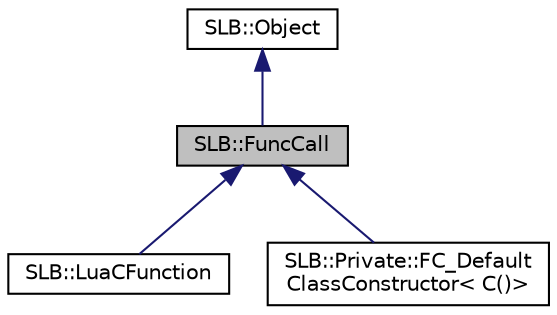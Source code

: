 digraph "SLB::FuncCall"
{
  edge [fontname="Helvetica",fontsize="10",labelfontname="Helvetica",labelfontsize="10"];
  node [fontname="Helvetica",fontsize="10",shape=record];
  Node1 [label="SLB::FuncCall",height=0.2,width=0.4,color="black", fillcolor="grey75", style="filled", fontcolor="black"];
  Node2 -> Node1 [dir="back",color="midnightblue",fontsize="10",style="solid",fontname="Helvetica"];
  Node2 [label="SLB::Object",height=0.2,width=0.4,color="black", fillcolor="white", style="filled",URL="$classSLB_1_1Object.html"];
  Node1 -> Node3 [dir="back",color="midnightblue",fontsize="10",style="solid",fontname="Helvetica"];
  Node3 [label="SLB::LuaCFunction",height=0.2,width=0.4,color="black", fillcolor="white", style="filled",URL="$classSLB_1_1LuaCFunction.html"];
  Node1 -> Node4 [dir="back",color="midnightblue",fontsize="10",style="solid",fontname="Helvetica"];
  Node4 [label="SLB::Private::FC_Default\lClassConstructor\< C()\>",height=0.2,width=0.4,color="black", fillcolor="white", style="filled",URL="$structSLB_1_1Private_1_1FC__DefaultClassConstructor_3_01C_07_08_4.html"];
}
